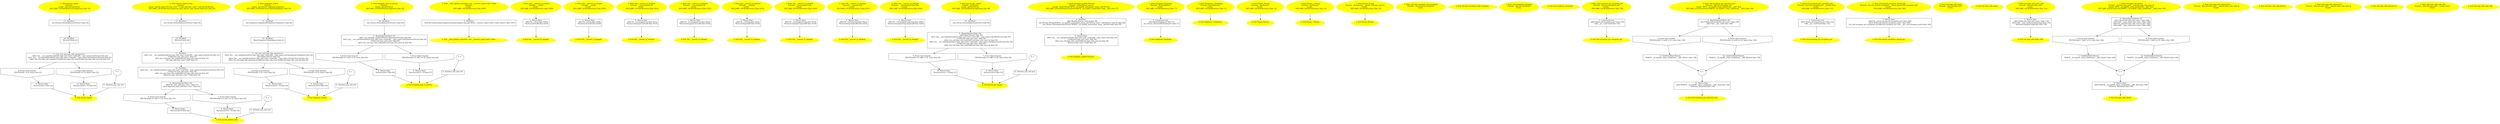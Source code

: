 /* @generated */
digraph iCFG {
"person_typeid#_Z13person_typeidv.259e8739c3aa7b455d1b67a326ce9b09_1" [label="1: Start person_typeid\nFormals: \nLocals:  t:int person:Person \n   DECLARE_LOCALS(&return,&t,&person); [line 19]\n " color=yellow style=filled]
	

	 "person_typeid#_Z13person_typeidv.259e8739c3aa7b455d1b67a326ce9b09_1" -> "person_typeid#_Z13person_typeidv.259e8739c3aa7b455d1b67a326ce9b09_11" ;
"person_typeid#_Z13person_typeidv.259e8739c3aa7b455d1b67a326ce9b09_2" [label="2: Exit person_typeid \n  " color=yellow style=filled]
	

"person_typeid#_Z13person_typeidv.259e8739c3aa7b455d1b67a326ce9b09_3" [label="3: + \n  " ]
	

	 "person_typeid#_Z13person_typeidv.259e8739c3aa7b455d1b67a326ce9b09_3" -> "person_typeid#_Z13person_typeidv.259e8739c3aa7b455d1b67a326ce9b09_4" ;
"person_typeid#_Z13person_typeidv.259e8739c3aa7b455d1b67a326ce9b09_4" [label="4:  between_join_and_exit \n  " shape="box"]
	

	 "person_typeid#_Z13person_typeidv.259e8739c3aa7b455d1b67a326ce9b09_4" -> "person_typeid#_Z13person_typeidv.259e8739c3aa7b455d1b67a326ce9b09_2" ;
"person_typeid#_Z13person_typeidv.259e8739c3aa7b455d1b67a326ce9b09_5" [label="5:  Call _fun_std::type_info_operator== \n   n$0=_fun___cxx_typeid(sizeof(std::type_info const ):void,n$0.__type_name:void,&t:int) [line 22]\n  n$1=_fun___cxx_typeid(sizeof(std::type_info const ):void,n$1.__type_name:void,&person:Person) [line 22]\n  n$2=_fun_std::type_info_operator==(n$0:std::type_info const &,n$1:std::type_info const &) [line 22]\n " shape="box"]
	

	 "person_typeid#_Z13person_typeidv.259e8739c3aa7b455d1b67a326ce9b09_5" -> "person_typeid#_Z13person_typeidv.259e8739c3aa7b455d1b67a326ce9b09_6" ;
	 "person_typeid#_Z13person_typeidv.259e8739c3aa7b455d1b67a326ce9b09_5" -> "person_typeid#_Z13person_typeidv.259e8739c3aa7b455d1b67a326ce9b09_7" ;
"person_typeid#_Z13person_typeidv.259e8739c3aa7b455d1b67a326ce9b09_6" [label="6: Prune (true branch) \n   PRUNE((n$2 != 0), true); [line 22]\n " shape="invhouse"]
	

	 "person_typeid#_Z13person_typeidv.259e8739c3aa7b455d1b67a326ce9b09_6" -> "person_typeid#_Z13person_typeidv.259e8739c3aa7b455d1b67a326ce9b09_8" ;
"person_typeid#_Z13person_typeidv.259e8739c3aa7b455d1b67a326ce9b09_7" [label="7: Prune (false branch) \n   PRUNE((n$2 == 0), false); [line 22]\n " shape="invhouse"]
	

	 "person_typeid#_Z13person_typeidv.259e8739c3aa7b455d1b67a326ce9b09_7" -> "person_typeid#_Z13person_typeidv.259e8739c3aa7b455d1b67a326ce9b09_9" ;
"person_typeid#_Z13person_typeidv.259e8739c3aa7b455d1b67a326ce9b09_8" [label="8:  Return Stmt \n   *&return:int=1 [line 23]\n " shape="box"]
	

	 "person_typeid#_Z13person_typeidv.259e8739c3aa7b455d1b67a326ce9b09_8" -> "person_typeid#_Z13person_typeidv.259e8739c3aa7b455d1b67a326ce9b09_2" ;
"person_typeid#_Z13person_typeidv.259e8739c3aa7b455d1b67a326ce9b09_9" [label="9:  Return Stmt \n   *&return:int=(1 / 0) [line 25]\n " shape="box"]
	

	 "person_typeid#_Z13person_typeidv.259e8739c3aa7b455d1b67a326ce9b09_9" -> "person_typeid#_Z13person_typeidv.259e8739c3aa7b455d1b67a326ce9b09_2" ;
"person_typeid#_Z13person_typeidv.259e8739c3aa7b455d1b67a326ce9b09_10" [label="10:  DeclStmt \n   *&t:int=3 [line 21]\n " shape="box"]
	

	 "person_typeid#_Z13person_typeidv.259e8739c3aa7b455d1b67a326ce9b09_10" -> "person_typeid#_Z13person_typeidv.259e8739c3aa7b455d1b67a326ce9b09_5" ;
"person_typeid#_Z13person_typeidv.259e8739c3aa7b455d1b67a326ce9b09_11" [label="11:  DeclStmt \n   _fun_Person_Person(&person:Person*) [line 20]\n " shape="box"]
	

	 "person_typeid#_Z13person_typeidv.259e8739c3aa7b455d1b67a326ce9b09_11" -> "person_typeid#_Z13person_typeidv.259e8739c3aa7b455d1b67a326ce9b09_10" ;
"person_typeid_name#_Z18person_typeid_namev.61ab0ec473f2261bf55eb69fa502c9ca_1" [label="1: Start person_typeid_name\nFormals: \nLocals:  person_type_info:char const * t_type_info:char const * t:int person:Person \n   DECLARE_LOCALS(&return,&person_type_info,&t_type_info,&t,&person); [line 28]\n " color=yellow style=filled]
	

	 "person_typeid_name#_Z18person_typeid_namev.61ab0ec473f2261bf55eb69fa502c9ca_1" -> "person_typeid_name#_Z18person_typeid_namev.61ab0ec473f2261bf55eb69fa502c9ca_13" ;
"person_typeid_name#_Z18person_typeid_namev.61ab0ec473f2261bf55eb69fa502c9ca_2" [label="2: Exit person_typeid_name \n  " color=yellow style=filled]
	

"person_typeid_name#_Z18person_typeid_namev.61ab0ec473f2261bf55eb69fa502c9ca_3" [label="3: + \n  " ]
	

	 "person_typeid_name#_Z18person_typeid_namev.61ab0ec473f2261bf55eb69fa502c9ca_3" -> "person_typeid_name#_Z18person_typeid_namev.61ab0ec473f2261bf55eb69fa502c9ca_4" ;
"person_typeid_name#_Z18person_typeid_namev.61ab0ec473f2261bf55eb69fa502c9ca_4" [label="4:  between_join_and_exit \n  " shape="box"]
	

	 "person_typeid_name#_Z18person_typeid_namev.61ab0ec473f2261bf55eb69fa502c9ca_4" -> "person_typeid_name#_Z18person_typeid_namev.61ab0ec473f2261bf55eb69fa502c9ca_2" ;
"person_typeid_name#_Z18person_typeid_namev.61ab0ec473f2261bf55eb69fa502c9ca_5" [label="5:  BinaryOperatorStmt: EQ \n   n$0=*&t_type_info:char const * [line 33]\n  n$1=*&person_type_info:char const * [line 33]\n " shape="box"]
	

	 "person_typeid_name#_Z18person_typeid_namev.61ab0ec473f2261bf55eb69fa502c9ca_5" -> "person_typeid_name#_Z18person_typeid_namev.61ab0ec473f2261bf55eb69fa502c9ca_6" ;
	 "person_typeid_name#_Z18person_typeid_namev.61ab0ec473f2261bf55eb69fa502c9ca_5" -> "person_typeid_name#_Z18person_typeid_namev.61ab0ec473f2261bf55eb69fa502c9ca_7" ;
"person_typeid_name#_Z18person_typeid_namev.61ab0ec473f2261bf55eb69fa502c9ca_6" [label="6: Prune (true branch) \n   PRUNE(((n$0 == n$1) != 0), true); [line 33]\n " shape="invhouse"]
	

	 "person_typeid_name#_Z18person_typeid_namev.61ab0ec473f2261bf55eb69fa502c9ca_6" -> "person_typeid_name#_Z18person_typeid_namev.61ab0ec473f2261bf55eb69fa502c9ca_8" ;
"person_typeid_name#_Z18person_typeid_namev.61ab0ec473f2261bf55eb69fa502c9ca_7" [label="7: Prune (false branch) \n   PRUNE(((n$0 == n$1) == 0), false); [line 33]\n " shape="invhouse"]
	

	 "person_typeid_name#_Z18person_typeid_namev.61ab0ec473f2261bf55eb69fa502c9ca_7" -> "person_typeid_name#_Z18person_typeid_namev.61ab0ec473f2261bf55eb69fa502c9ca_9" ;
"person_typeid_name#_Z18person_typeid_namev.61ab0ec473f2261bf55eb69fa502c9ca_8" [label="8:  Return Stmt \n   *&return:int=0 [line 34]\n " shape="box"]
	

	 "person_typeid_name#_Z18person_typeid_namev.61ab0ec473f2261bf55eb69fa502c9ca_8" -> "person_typeid_name#_Z18person_typeid_namev.61ab0ec473f2261bf55eb69fa502c9ca_2" ;
"person_typeid_name#_Z18person_typeid_namev.61ab0ec473f2261bf55eb69fa502c9ca_9" [label="9:  Return Stmt \n   *&return:int=(1 / 0) [line 36]\n " shape="box"]
	

	 "person_typeid_name#_Z18person_typeid_namev.61ab0ec473f2261bf55eb69fa502c9ca_9" -> "person_typeid_name#_Z18person_typeid_namev.61ab0ec473f2261bf55eb69fa502c9ca_2" ;
"person_typeid_name#_Z18person_typeid_namev.61ab0ec473f2261bf55eb69fa502c9ca_10" [label="10:  DeclStmt \n   n$2=_fun___cxx_typeid(sizeof(std::type_info const ):void,n$2.__type_name:void,&person:Person) [line 32]\n  _=*n$2:std::type_info const  [line 32]\n  n$4=_fun_std::type_info_name(n$2:std::type_info const &) [line 32]\n  *&person_type_info:char const *=n$4 [line 32]\n " shape="box"]
	

	 "person_typeid_name#_Z18person_typeid_namev.61ab0ec473f2261bf55eb69fa502c9ca_10" -> "person_typeid_name#_Z18person_typeid_namev.61ab0ec473f2261bf55eb69fa502c9ca_5" ;
"person_typeid_name#_Z18person_typeid_namev.61ab0ec473f2261bf55eb69fa502c9ca_11" [label="11:  DeclStmt \n   n$5=_fun___cxx_typeid(sizeof(std::type_info const ):void,n$5.__type_name:void,&t:int) [line 31]\n  _=*n$5:std::type_info const  [line 31]\n  n$7=_fun_std::type_info_name(n$5:std::type_info const &) [line 31]\n  *&t_type_info:char const *=n$7 [line 31]\n " shape="box"]
	

	 "person_typeid_name#_Z18person_typeid_namev.61ab0ec473f2261bf55eb69fa502c9ca_11" -> "person_typeid_name#_Z18person_typeid_namev.61ab0ec473f2261bf55eb69fa502c9ca_10" ;
"person_typeid_name#_Z18person_typeid_namev.61ab0ec473f2261bf55eb69fa502c9ca_12" [label="12:  DeclStmt \n   *&t:int=3 [line 30]\n " shape="box"]
	

	 "person_typeid_name#_Z18person_typeid_namev.61ab0ec473f2261bf55eb69fa502c9ca_12" -> "person_typeid_name#_Z18person_typeid_namev.61ab0ec473f2261bf55eb69fa502c9ca_11" ;
"person_typeid_name#_Z18person_typeid_namev.61ab0ec473f2261bf55eb69fa502c9ca_13" [label="13:  DeclStmt \n   _fun_Person_Person(&person:Person*) [line 29]\n " shape="box"]
	

	 "person_typeid_name#_Z18person_typeid_namev.61ab0ec473f2261bf55eb69fa502c9ca_13" -> "person_typeid_name#_Z18person_typeid_namev.61ab0ec473f2261bf55eb69fa502c9ca_12" ;
"employee_typeid#_Z15employee_typeidv.d5a1249d00c1531124f473b9003de8b4_1" [label="1: Start employee_typeid\nFormals: \nLocals:  ptr:Person* employee:Employee \n   DECLARE_LOCALS(&return,&ptr,&employee); [line 39]\n " color=yellow style=filled]
	

	 "employee_typeid#_Z15employee_typeidv.d5a1249d00c1531124f473b9003de8b4_1" -> "employee_typeid#_Z15employee_typeidv.d5a1249d00c1531124f473b9003de8b4_11" ;
"employee_typeid#_Z15employee_typeidv.d5a1249d00c1531124f473b9003de8b4_2" [label="2: Exit employee_typeid \n  " color=yellow style=filled]
	

"employee_typeid#_Z15employee_typeidv.d5a1249d00c1531124f473b9003de8b4_3" [label="3: + \n  " ]
	

	 "employee_typeid#_Z15employee_typeidv.d5a1249d00c1531124f473b9003de8b4_3" -> "employee_typeid#_Z15employee_typeidv.d5a1249d00c1531124f473b9003de8b4_4" ;
"employee_typeid#_Z15employee_typeidv.d5a1249d00c1531124f473b9003de8b4_4" [label="4:  between_join_and_exit \n  " shape="box"]
	

	 "employee_typeid#_Z15employee_typeidv.d5a1249d00c1531124f473b9003de8b4_4" -> "employee_typeid#_Z15employee_typeidv.d5a1249d00c1531124f473b9003de8b4_2" ;
"employee_typeid#_Z15employee_typeidv.d5a1249d00c1531124f473b9003de8b4_5" [label="5:  Call _fun_std::type_info_operator== \n   n$0=_fun___cxx_typeid(sizeof(std::type_info const ):void,n$0.__type_name:void,&employee:Employee) [line 42]\n  n$1=*&ptr:Person* [line 42]\n  n$2=_fun___cxx_typeid(sizeof(std::type_info const ):void,n$2.__type_name:void,n$1:Person) [line 42]\n  n$3=_fun_std::type_info_operator==(n$0:std::type_info const &,n$2:std::type_info const &) [line 42]\n " shape="box"]
	

	 "employee_typeid#_Z15employee_typeidv.d5a1249d00c1531124f473b9003de8b4_5" -> "employee_typeid#_Z15employee_typeidv.d5a1249d00c1531124f473b9003de8b4_6" ;
	 "employee_typeid#_Z15employee_typeidv.d5a1249d00c1531124f473b9003de8b4_5" -> "employee_typeid#_Z15employee_typeidv.d5a1249d00c1531124f473b9003de8b4_7" ;
"employee_typeid#_Z15employee_typeidv.d5a1249d00c1531124f473b9003de8b4_6" [label="6: Prune (true branch) \n   PRUNE((n$3 != 0), true); [line 42]\n " shape="invhouse"]
	

	 "employee_typeid#_Z15employee_typeidv.d5a1249d00c1531124f473b9003de8b4_6" -> "employee_typeid#_Z15employee_typeidv.d5a1249d00c1531124f473b9003de8b4_8" ;
"employee_typeid#_Z15employee_typeidv.d5a1249d00c1531124f473b9003de8b4_7" [label="7: Prune (false branch) \n   PRUNE((n$3 == 0), false); [line 42]\n " shape="invhouse"]
	

	 "employee_typeid#_Z15employee_typeidv.d5a1249d00c1531124f473b9003de8b4_7" -> "employee_typeid#_Z15employee_typeidv.d5a1249d00c1531124f473b9003de8b4_9" ;
"employee_typeid#_Z15employee_typeidv.d5a1249d00c1531124f473b9003de8b4_8" [label="8:  Return Stmt \n   *&return:int=(1 / 0) [line 43]\n " shape="box"]
	

	 "employee_typeid#_Z15employee_typeidv.d5a1249d00c1531124f473b9003de8b4_8" -> "employee_typeid#_Z15employee_typeidv.d5a1249d00c1531124f473b9003de8b4_2" ;
"employee_typeid#_Z15employee_typeidv.d5a1249d00c1531124f473b9003de8b4_9" [label="9:  Return Stmt \n   *&return:int=0 [line 45]\n " shape="box"]
	

	 "employee_typeid#_Z15employee_typeidv.d5a1249d00c1531124f473b9003de8b4_9" -> "employee_typeid#_Z15employee_typeidv.d5a1249d00c1531124f473b9003de8b4_2" ;
"employee_typeid#_Z15employee_typeidv.d5a1249d00c1531124f473b9003de8b4_10" [label="10:  DeclStmt \n   *&ptr:Employee*=&employee [line 41]\n " shape="box"]
	

	 "employee_typeid#_Z15employee_typeidv.d5a1249d00c1531124f473b9003de8b4_10" -> "employee_typeid#_Z15employee_typeidv.d5a1249d00c1531124f473b9003de8b4_5" ;
"employee_typeid#_Z15employee_typeidv.d5a1249d00c1531124f473b9003de8b4_11" [label="11:  DeclStmt \n   _fun_Employee_Employee(&employee:Employee*) [line 40]\n " shape="box"]
	

	 "employee_typeid#_Z15employee_typeidv.d5a1249d00c1531124f473b9003de8b4_11" -> "employee_typeid#_Z15employee_typeidv.d5a1249d00c1531124f473b9003de8b4_10" ;
"template_type_id_person#_Z23template_type_id_personv.5fe9ce5a34a9724ffe6120b87e057895_1" [label="1: Start template_type_id_person\nFormals: \nLocals:  person:Person \n   DECLARE_LOCALS(&return,&person); [line 62]\n " color=yellow style=filled]
	

	 "template_type_id_person#_Z23template_type_id_personv.5fe9ce5a34a9724ffe6120b87e057895_1" -> "template_type_id_person#_Z23template_type_id_personv.5fe9ce5a34a9724ffe6120b87e057895_10" ;
"template_type_id_person#_Z23template_type_id_personv.5fe9ce5a34a9724ffe6120b87e057895_2" [label="2: Exit template_type_id_person \n  " color=yellow style=filled]
	

"template_type_id_person#_Z23template_type_id_personv.5fe9ce5a34a9724ffe6120b87e057895_3" [label="3: + \n  " ]
	

	 "template_type_id_person#_Z23template_type_id_personv.5fe9ce5a34a9724ffe6120b87e057895_3" -> "template_type_id_person#_Z23template_type_id_personv.5fe9ce5a34a9724ffe6120b87e057895_4" ;
"template_type_id_person#_Z23template_type_id_personv.5fe9ce5a34a9724ffe6120b87e057895_4" [label="4:  between_join_and_exit \n  " shape="box"]
	

	 "template_type_id_person#_Z23template_type_id_personv.5fe9ce5a34a9724ffe6120b87e057895_4" -> "template_type_id_person#_Z23template_type_id_personv.5fe9ce5a34a9724ffe6120b87e057895_2" ;
"template_type_id_person#_Z23template_type_id_personv.5fe9ce5a34a9724ffe6120b87e057895_5" [label="5:  BinaryOperatorStmt: EQ \n   n$0=_fun_template_typeid<Person>(&person:Person&) [line 64]\n  n$1=_fun___cxx_typeid(sizeof(std::type_info const ):void,n$1.__type_name:void,&person:Person) [line 64]\n  _=*n$1:std::type_info const  [line 64]\n  n$3=_fun_std::type_info_name(n$1:std::type_info const &) [line 64]\n " shape="box"]
	

	 "template_type_id_person#_Z23template_type_id_personv.5fe9ce5a34a9724ffe6120b87e057895_5" -> "template_type_id_person#_Z23template_type_id_personv.5fe9ce5a34a9724ffe6120b87e057895_6" ;
	 "template_type_id_person#_Z23template_type_id_personv.5fe9ce5a34a9724ffe6120b87e057895_5" -> "template_type_id_person#_Z23template_type_id_personv.5fe9ce5a34a9724ffe6120b87e057895_7" ;
"template_type_id_person#_Z23template_type_id_personv.5fe9ce5a34a9724ffe6120b87e057895_6" [label="6: Prune (true branch) \n   PRUNE(((n$0 == n$3) != 0), true); [line 64]\n " shape="invhouse"]
	

	 "template_type_id_person#_Z23template_type_id_personv.5fe9ce5a34a9724ffe6120b87e057895_6" -> "template_type_id_person#_Z23template_type_id_personv.5fe9ce5a34a9724ffe6120b87e057895_8" ;
"template_type_id_person#_Z23template_type_id_personv.5fe9ce5a34a9724ffe6120b87e057895_7" [label="7: Prune (false branch) \n   PRUNE(((n$0 == n$3) == 0), false); [line 64]\n " shape="invhouse"]
	

	 "template_type_id_person#_Z23template_type_id_personv.5fe9ce5a34a9724ffe6120b87e057895_7" -> "template_type_id_person#_Z23template_type_id_personv.5fe9ce5a34a9724ffe6120b87e057895_9" ;
"template_type_id_person#_Z23template_type_id_personv.5fe9ce5a34a9724ffe6120b87e057895_8" [label="8:  Return Stmt \n   *&return:int=1 [line 65]\n " shape="box"]
	

	 "template_type_id_person#_Z23template_type_id_personv.5fe9ce5a34a9724ffe6120b87e057895_8" -> "template_type_id_person#_Z23template_type_id_personv.5fe9ce5a34a9724ffe6120b87e057895_2" ;
"template_type_id_person#_Z23template_type_id_personv.5fe9ce5a34a9724ffe6120b87e057895_9" [label="9:  Return Stmt \n   *&return:int=(1 / 0) [line 67]\n " shape="box"]
	

	 "template_type_id_person#_Z23template_type_id_personv.5fe9ce5a34a9724ffe6120b87e057895_9" -> "template_type_id_person#_Z23template_type_id_personv.5fe9ce5a34a9724ffe6120b87e057895_2" ;
"template_type_id_person#_Z23template_type_id_personv.5fe9ce5a34a9724ffe6120b87e057895_10" [label="10:  DeclStmt \n   _fun_Person_Person(&person:Person*) [line 63]\n " shape="box"]
	

	 "template_type_id_person#_Z23template_type_id_personv.5fe9ce5a34a9724ffe6120b87e057895_10" -> "template_type_id_person#_Z23template_type_id_personv.5fe9ce5a34a9724ffe6120b87e057895_5" ;
"value#__numeric_type<void>#__infer_globals_initializer_std.47862f77402cf0b9a8f85342f9963960_1" [label="1: Start __infer_globals_initializer_std::__numeric_type<void>::value\nFormals: \nLocals:  \n   DECLARE_LOCALS(&return); [line 1697]\n " color=yellow style=filled]
	

	 "value#__numeric_type<void>#__infer_globals_initializer_std.47862f77402cf0b9a8f85342f9963960_1" -> "value#__numeric_type<void>#__infer_globals_initializer_std.47862f77402cf0b9a8f85342f9963960_3" ;
"value#__numeric_type<void>#__infer_globals_initializer_std.47862f77402cf0b9a8f85342f9963960_2" [label="2: Exit __infer_globals_initializer_std::__numeric_type<void>::value \n  " color=yellow style=filled]
	

"value#__numeric_type<void>#__infer_globals_initializer_std.47862f77402cf0b9a8f85342f9963960_3" [label="3:  DeclStmt \n   *&#GB<codetoanalyze/cpp/shared/types/typeid_expr.cpp>$std::__numeric_type<void>::value:_Bool=1 [line 1697]\n " shape="box"]
	

	 "value#__numeric_type<void>#__infer_globals_initializer_std.47862f77402cf0b9a8f85342f9963960_3" -> "value#__numeric_type<void>#__infer_globals_initializer_std.47862f77402cf0b9a8f85342f9963960_2" ;
"__convert_to_integral#std#_ZNSt3__121__convert_to_integralEi.43b0259cdf1b6086b5b232de7e5ddc3b_1" [label="1: Start std::__convert_to_integral\nFormals:  __val:int\nLocals:  \n   DECLARE_LOCALS(&return); [line 4309]\n " color=yellow style=filled]
	

	 "__convert_to_integral#std#_ZNSt3__121__convert_to_integralEi.43b0259cdf1b6086b5b232de7e5ddc3b_1" -> "__convert_to_integral#std#_ZNSt3__121__convert_to_integralEi.43b0259cdf1b6086b5b232de7e5ddc3b_3" ;
"__convert_to_integral#std#_ZNSt3__121__convert_to_integralEi.43b0259cdf1b6086b5b232de7e5ddc3b_2" [label="2: Exit std::__convert_to_integral \n  " color=yellow style=filled]
	

"__convert_to_integral#std#_ZNSt3__121__convert_to_integralEi.43b0259cdf1b6086b5b232de7e5ddc3b_3" [label="3:  Return Stmt \n   n$0=*&__val:int [line 4310]\n  *&return:int=n$0 [line 4310]\n " shape="box"]
	

	 "__convert_to_integral#std#_ZNSt3__121__convert_to_integralEi.43b0259cdf1b6086b5b232de7e5ddc3b_3" -> "__convert_to_integral#std#_ZNSt3__121__convert_to_integralEi.43b0259cdf1b6086b5b232de7e5ddc3b_2" ;
"__convert_to_integral#std#_ZNSt3__121__convert_to_integralEn.f0a547f6acd880fbe54bf8cd9fcfe151_1" [label="1: Start std::__convert_to_integral\nFormals:  __val:int\nLocals:  \n   DECLARE_LOCALS(&return); [line 4328]\n " color=yellow style=filled]
	

	 "__convert_to_integral#std#_ZNSt3__121__convert_to_integralEn.f0a547f6acd880fbe54bf8cd9fcfe151_1" -> "__convert_to_integral#std#_ZNSt3__121__convert_to_integralEn.f0a547f6acd880fbe54bf8cd9fcfe151_3" ;
"__convert_to_integral#std#_ZNSt3__121__convert_to_integralEn.f0a547f6acd880fbe54bf8cd9fcfe151_2" [label="2: Exit std::__convert_to_integral \n  " color=yellow style=filled]
	

"__convert_to_integral#std#_ZNSt3__121__convert_to_integralEn.f0a547f6acd880fbe54bf8cd9fcfe151_3" [label="3:  Return Stmt \n   n$0=*&__val:int [line 4329]\n  *&return:int=n$0 [line 4329]\n " shape="box"]
	

	 "__convert_to_integral#std#_ZNSt3__121__convert_to_integralEn.f0a547f6acd880fbe54bf8cd9fcfe151_3" -> "__convert_to_integral#std#_ZNSt3__121__convert_to_integralEn.f0a547f6acd880fbe54bf8cd9fcfe151_2" ;
"__convert_to_integral#std#_ZNSt3__121__convert_to_integralEj.fd205920d652f02f0b9a9b89e450a068_1" [label="1: Start std::__convert_to_integral\nFormals:  __val:unsigned int\nLocals:  \n   DECLARE_LOCALS(&return); [line 4312]\n " color=yellow style=filled]
	

	 "__convert_to_integral#std#_ZNSt3__121__convert_to_integralEj.fd205920d652f02f0b9a9b89e450a068_1" -> "__convert_to_integral#std#_ZNSt3__121__convert_to_integralEj.fd205920d652f02f0b9a9b89e450a068_3" ;
"__convert_to_integral#std#_ZNSt3__121__convert_to_integralEj.fd205920d652f02f0b9a9b89e450a068_2" [label="2: Exit std::__convert_to_integral \n  " color=yellow style=filled]
	

"__convert_to_integral#std#_ZNSt3__121__convert_to_integralEj.fd205920d652f02f0b9a9b89e450a068_3" [label="3:  Return Stmt \n   n$0=*&__val:unsigned int [line 4313]\n  *&return:unsigned int=n$0 [line 4313]\n " shape="box"]
	

	 "__convert_to_integral#std#_ZNSt3__121__convert_to_integralEj.fd205920d652f02f0b9a9b89e450a068_3" -> "__convert_to_integral#std#_ZNSt3__121__convert_to_integralEj.fd205920d652f02f0b9a9b89e450a068_2" ;
"__convert_to_integral#std#_ZNSt3__121__convert_to_integralEo.15fc37df335893286e47ebfc292083c1_1" [label="1: Start std::__convert_to_integral\nFormals:  __val:unsigned int\nLocals:  \n   DECLARE_LOCALS(&return); [line 4331]\n " color=yellow style=filled]
	

	 "__convert_to_integral#std#_ZNSt3__121__convert_to_integralEo.15fc37df335893286e47ebfc292083c1_1" -> "__convert_to_integral#std#_ZNSt3__121__convert_to_integralEo.15fc37df335893286e47ebfc292083c1_3" ;
"__convert_to_integral#std#_ZNSt3__121__convert_to_integralEo.15fc37df335893286e47ebfc292083c1_2" [label="2: Exit std::__convert_to_integral \n  " color=yellow style=filled]
	

"__convert_to_integral#std#_ZNSt3__121__convert_to_integralEo.15fc37df335893286e47ebfc292083c1_3" [label="3:  Return Stmt \n   n$0=*&__val:unsigned int [line 4332]\n  *&return:unsigned int=n$0 [line 4332]\n " shape="box"]
	

	 "__convert_to_integral#std#_ZNSt3__121__convert_to_integralEo.15fc37df335893286e47ebfc292083c1_3" -> "__convert_to_integral#std#_ZNSt3__121__convert_to_integralEo.15fc37df335893286e47ebfc292083c1_2" ;
"__convert_to_integral#std#_ZNSt3__121__convert_to_integralEl.19b65e5b35784a4d6b1ba397569565af_1" [label="1: Start std::__convert_to_integral\nFormals:  __val:long\nLocals:  \n   DECLARE_LOCALS(&return); [line 4315]\n " color=yellow style=filled]
	

	 "__convert_to_integral#std#_ZNSt3__121__convert_to_integralEl.19b65e5b35784a4d6b1ba397569565af_1" -> "__convert_to_integral#std#_ZNSt3__121__convert_to_integralEl.19b65e5b35784a4d6b1ba397569565af_3" ;
"__convert_to_integral#std#_ZNSt3__121__convert_to_integralEl.19b65e5b35784a4d6b1ba397569565af_2" [label="2: Exit std::__convert_to_integral \n  " color=yellow style=filled]
	

"__convert_to_integral#std#_ZNSt3__121__convert_to_integralEl.19b65e5b35784a4d6b1ba397569565af_3" [label="3:  Return Stmt \n   n$0=*&__val:long [line 4316]\n  *&return:long=n$0 [line 4316]\n " shape="box"]
	

	 "__convert_to_integral#std#_ZNSt3__121__convert_to_integralEl.19b65e5b35784a4d6b1ba397569565af_3" -> "__convert_to_integral#std#_ZNSt3__121__convert_to_integralEl.19b65e5b35784a4d6b1ba397569565af_2" ;
"__convert_to_integral#std#_ZNSt3__121__convert_to_integralEm.111d95b3f3b4d5dd40ab1add8f243f84_1" [label="1: Start std::__convert_to_integral\nFormals:  __val:unsigned long\nLocals:  \n   DECLARE_LOCALS(&return); [line 4318]\n " color=yellow style=filled]
	

	 "__convert_to_integral#std#_ZNSt3__121__convert_to_integralEm.111d95b3f3b4d5dd40ab1add8f243f84_1" -> "__convert_to_integral#std#_ZNSt3__121__convert_to_integralEm.111d95b3f3b4d5dd40ab1add8f243f84_3" ;
"__convert_to_integral#std#_ZNSt3__121__convert_to_integralEm.111d95b3f3b4d5dd40ab1add8f243f84_2" [label="2: Exit std::__convert_to_integral \n  " color=yellow style=filled]
	

"__convert_to_integral#std#_ZNSt3__121__convert_to_integralEm.111d95b3f3b4d5dd40ab1add8f243f84_3" [label="3:  Return Stmt \n   n$0=*&__val:unsigned long [line 4319]\n  *&return:unsigned long=n$0 [line 4319]\n " shape="box"]
	

	 "__convert_to_integral#std#_ZNSt3__121__convert_to_integralEm.111d95b3f3b4d5dd40ab1add8f243f84_3" -> "__convert_to_integral#std#_ZNSt3__121__convert_to_integralEm.111d95b3f3b4d5dd40ab1add8f243f84_2" ;
"__convert_to_integral#std#_ZNSt3__121__convert_to_integralEx.c1183c63775e8691319a0bd03664ac0c_1" [label="1: Start std::__convert_to_integral\nFormals:  __val:long long\nLocals:  \n   DECLARE_LOCALS(&return); [line 4321]\n " color=yellow style=filled]
	

	 "__convert_to_integral#std#_ZNSt3__121__convert_to_integralEx.c1183c63775e8691319a0bd03664ac0c_1" -> "__convert_to_integral#std#_ZNSt3__121__convert_to_integralEx.c1183c63775e8691319a0bd03664ac0c_3" ;
"__convert_to_integral#std#_ZNSt3__121__convert_to_integralEx.c1183c63775e8691319a0bd03664ac0c_2" [label="2: Exit std::__convert_to_integral \n  " color=yellow style=filled]
	

"__convert_to_integral#std#_ZNSt3__121__convert_to_integralEx.c1183c63775e8691319a0bd03664ac0c_3" [label="3:  Return Stmt \n   n$0=*&__val:long long [line 4322]\n  *&return:long long=n$0 [line 4322]\n " shape="box"]
	

	 "__convert_to_integral#std#_ZNSt3__121__convert_to_integralEx.c1183c63775e8691319a0bd03664ac0c_3" -> "__convert_to_integral#std#_ZNSt3__121__convert_to_integralEx.c1183c63775e8691319a0bd03664ac0c_2" ;
"__convert_to_integral#std#_ZNSt3__121__convert_to_integralEy.4261f4b82618cc6ea34bb4631aefbdda_1" [label="1: Start std::__convert_to_integral\nFormals:  __val:unsigned long long\nLocals:  \n   DECLARE_LOCALS(&return); [line 4324]\n " color=yellow style=filled]
	

	 "__convert_to_integral#std#_ZNSt3__121__convert_to_integralEy.4261f4b82618cc6ea34bb4631aefbdda_1" -> "__convert_to_integral#std#_ZNSt3__121__convert_to_integralEy.4261f4b82618cc6ea34bb4631aefbdda_3" ;
"__convert_to_integral#std#_ZNSt3__121__convert_to_integralEy.4261f4b82618cc6ea34bb4631aefbdda_2" [label="2: Exit std::__convert_to_integral \n  " color=yellow style=filled]
	

"__convert_to_integral#std#_ZNSt3__121__convert_to_integralEy.4261f4b82618cc6ea34bb4631aefbdda_3" [label="3:  Return Stmt \n   n$0=*&__val:unsigned long long [line 4325]\n  *&return:unsigned long long=n$0 [line 4325]\n " shape="box"]
	

	 "__convert_to_integral#std#_ZNSt3__121__convert_to_integralEy.4261f4b82618cc6ea34bb4631aefbdda_3" -> "__convert_to_integral#std#_ZNSt3__121__convert_to_integralEy.4261f4b82618cc6ea34bb4631aefbdda_2" ;
"person_ptr_typeid#_Z17person_ptr_typeidP6Person.d9adfc6b86c71441019a0fdc03c35fa6_1" [label="1: Start person_ptr_typeid\nFormals:  ptr:Person*\nLocals:  person:Person \n   DECLARE_LOCALS(&return,&person); [line 48]\n " color=yellow style=filled]
	

	 "person_ptr_typeid#_Z17person_ptr_typeidP6Person.d9adfc6b86c71441019a0fdc03c35fa6_1" -> "person_ptr_typeid#_Z17person_ptr_typeidP6Person.d9adfc6b86c71441019a0fdc03c35fa6_10" ;
"person_ptr_typeid#_Z17person_ptr_typeidP6Person.d9adfc6b86c71441019a0fdc03c35fa6_2" [label="2: Exit person_ptr_typeid \n  " color=yellow style=filled]
	

"person_ptr_typeid#_Z17person_ptr_typeidP6Person.d9adfc6b86c71441019a0fdc03c35fa6_3" [label="3: + \n  " ]
	

	 "person_ptr_typeid#_Z17person_ptr_typeidP6Person.d9adfc6b86c71441019a0fdc03c35fa6_3" -> "person_ptr_typeid#_Z17person_ptr_typeidP6Person.d9adfc6b86c71441019a0fdc03c35fa6_4" ;
"person_ptr_typeid#_Z17person_ptr_typeidP6Person.d9adfc6b86c71441019a0fdc03c35fa6_4" [label="4:  between_join_and_exit \n  " shape="box"]
	

	 "person_ptr_typeid#_Z17person_ptr_typeidP6Person.d9adfc6b86c71441019a0fdc03c35fa6_4" -> "person_ptr_typeid#_Z17person_ptr_typeidP6Person.d9adfc6b86c71441019a0fdc03c35fa6_2" ;
"person_ptr_typeid#_Z17person_ptr_typeidP6Person.d9adfc6b86c71441019a0fdc03c35fa6_5" [label="5:  BinaryOperatorStmt: EQ \n   n$0=*&ptr:Person* [line 50]\n  n$1=_fun___cxx_typeid(sizeof(std::type_info const ):void,n$1.__type_name:void,n$0:Person) [line 50]\n  _=*n$1:std::type_info const  [line 50]\n  n$3=_fun_std::type_info_name(n$1:std::type_info const &) [line 50]\n  n$4=_fun___cxx_typeid(sizeof(std::type_info const ):void,n$4.__type_name:void,&person:Person) [line 50]\n  _=*n$4:std::type_info const  [line 50]\n  n$6=_fun_std::type_info_name(n$4:std::type_info const &) [line 50]\n " shape="box"]
	

	 "person_ptr_typeid#_Z17person_ptr_typeidP6Person.d9adfc6b86c71441019a0fdc03c35fa6_5" -> "person_ptr_typeid#_Z17person_ptr_typeidP6Person.d9adfc6b86c71441019a0fdc03c35fa6_6" ;
	 "person_ptr_typeid#_Z17person_ptr_typeidP6Person.d9adfc6b86c71441019a0fdc03c35fa6_5" -> "person_ptr_typeid#_Z17person_ptr_typeidP6Person.d9adfc6b86c71441019a0fdc03c35fa6_7" ;
"person_ptr_typeid#_Z17person_ptr_typeidP6Person.d9adfc6b86c71441019a0fdc03c35fa6_6" [label="6: Prune (true branch) \n   PRUNE(((n$3 == n$6) != 0), true); [line 50]\n " shape="invhouse"]
	

	 "person_ptr_typeid#_Z17person_ptr_typeidP6Person.d9adfc6b86c71441019a0fdc03c35fa6_6" -> "person_ptr_typeid#_Z17person_ptr_typeidP6Person.d9adfc6b86c71441019a0fdc03c35fa6_8" ;
"person_ptr_typeid#_Z17person_ptr_typeidP6Person.d9adfc6b86c71441019a0fdc03c35fa6_7" [label="7: Prune (false branch) \n   PRUNE(((n$3 == n$6) == 0), false); [line 50]\n " shape="invhouse"]
	

	 "person_ptr_typeid#_Z17person_ptr_typeidP6Person.d9adfc6b86c71441019a0fdc03c35fa6_7" -> "person_ptr_typeid#_Z17person_ptr_typeidP6Person.d9adfc6b86c71441019a0fdc03c35fa6_9" ;
"person_ptr_typeid#_Z17person_ptr_typeidP6Person.d9adfc6b86c71441019a0fdc03c35fa6_8" [label="8:  Return Stmt \n   *&return:int=(1 / 0) [line 51]\n " shape="box"]
	

	 "person_ptr_typeid#_Z17person_ptr_typeidP6Person.d9adfc6b86c71441019a0fdc03c35fa6_8" -> "person_ptr_typeid#_Z17person_ptr_typeidP6Person.d9adfc6b86c71441019a0fdc03c35fa6_2" ;
"person_ptr_typeid#_Z17person_ptr_typeidP6Person.d9adfc6b86c71441019a0fdc03c35fa6_9" [label="9:  Return Stmt \n   *&return:int=0 [line 53]\n " shape="box"]
	

	 "person_ptr_typeid#_Z17person_ptr_typeidP6Person.d9adfc6b86c71441019a0fdc03c35fa6_9" -> "person_ptr_typeid#_Z17person_ptr_typeidP6Person.d9adfc6b86c71441019a0fdc03c35fa6_2" ;
"person_ptr_typeid#_Z17person_ptr_typeidP6Person.d9adfc6b86c71441019a0fdc03c35fa6_10" [label="10:  DeclStmt \n   _fun_Person_Person(&person:Person*) [line 49]\n " shape="box"]
	

	 "person_ptr_typeid#_Z17person_ptr_typeidP6Person.d9adfc6b86c71441019a0fdc03c35fa6_10" -> "person_ptr_typeid#_Z17person_ptr_typeidP6Person.d9adfc6b86c71441019a0fdc03c35fa6_5" ;
"template_typeid<Person>#_Z15template_typeidI6PersonEPKcRKT_.a1cb4d870e3df2f09bf7a22e0fc6e5c6_1" [label="1: Start template_typeid<Person>\nFormals:  value:Person const &\nLocals:  result:Person 0$?%__sil_tmpSIL_materialize_temp__n$3:Person \n   DECLARE_LOCALS(&return,&result,&0$?%__sil_tmpSIL_materialize_temp__n$3); [line 57]\n " color=yellow style=filled]
	

	 "template_typeid<Person>#_Z15template_typeidI6PersonEPKcRKT_.a1cb4d870e3df2f09bf7a22e0fc6e5c6_1" -> "template_typeid<Person>#_Z15template_typeidI6PersonEPKcRKT_.a1cb4d870e3df2f09bf7a22e0fc6e5c6_4" ;
"template_typeid<Person>#_Z15template_typeidI6PersonEPKcRKT_.a1cb4d870e3df2f09bf7a22e0fc6e5c6_2" [label="2: Exit template_typeid<Person> \n  " color=yellow style=filled]
	

"template_typeid<Person>#_Z15template_typeidI6PersonEPKcRKT_.a1cb4d870e3df2f09bf7a22e0fc6e5c6_3" [label="3:  Return Stmt \n   n$0=_fun___cxx_typeid(sizeof(std::type_info const ):void,n$0.__type_name:void) [line 59]\n  _=*n$0:std::type_info const  [line 59]\n  n$2=_fun_std::type_info_name(n$0:std::type_info const &) [line 59]\n  *&return:char const *=n$2 [line 59]\n " shape="box"]
	

	 "template_typeid<Person>#_Z15template_typeidI6PersonEPKcRKT_.a1cb4d870e3df2f09bf7a22e0fc6e5c6_3" -> "template_typeid<Person>#_Z15template_typeidI6PersonEPKcRKT_.a1cb4d870e3df2f09bf7a22e0fc6e5c6_2" ;
"template_typeid<Person>#_Z15template_typeidI6PersonEPKcRKT_.a1cb4d870e3df2f09bf7a22e0fc6e5c6_4" [label="4:  DeclStmt \n   n$4=*&value:Person const & [line 58]\n  _fun_Person_Person(&0$?%__sil_tmpSIL_materialize_temp__n$3:Person const *,n$4:Person const &) [line 58]\n  _fun_Person_Person(&result:Person*,&0$?%__sil_tmpSIL_materialize_temp__n$3:Person&) [line 58]\n " shape="box"]
	

	 "template_typeid<Person>#_Z15template_typeidI6PersonEPKcRKT_.a1cb4d870e3df2f09bf7a22e0fc6e5c6_4" -> "template_typeid<Person>#_Z15template_typeidI6PersonEPKcRKT_.a1cb4d870e3df2f09bf7a22e0fc6e5c6_3" ;
"Employee#Employee#{_ZN8EmployeeC1Ev|constexpr}.16759caee496fa04cbb5c95e71252949_1" [label="1: Start Employee_Employee\nFormals:  this:Employee*\nLocals:  \n   DECLARE_LOCALS(&return); [line 17]\n " color=yellow style=filled]
	

	 "Employee#Employee#{_ZN8EmployeeC1Ev|constexpr}.16759caee496fa04cbb5c95e71252949_1" -> "Employee#Employee#{_ZN8EmployeeC1Ev|constexpr}.16759caee496fa04cbb5c95e71252949_3" ;
"Employee#Employee#{_ZN8EmployeeC1Ev|constexpr}.16759caee496fa04cbb5c95e71252949_2" [label="2: Exit Employee_Employee \n  " color=yellow style=filled]
	

"Employee#Employee#{_ZN8EmployeeC1Ev|constexpr}.16759caee496fa04cbb5c95e71252949_3" [label="3:  Constructor Init \n   n$0=*&this:Employee* [line 17]\n  _fun_Person_Person(n$0:Employee*) [line 17]\n " shape="box"]
	

	 "Employee#Employee#{_ZN8EmployeeC1Ev|constexpr}.16759caee496fa04cbb5c95e71252949_3" -> "Employee#Employee#{_ZN8EmployeeC1Ev|constexpr}.16759caee496fa04cbb5c95e71252949_2" ;
"~Employee#Employee#(_ZN6PersonD0Ev).b246750215fd295f2276d9dd33772816_1" [label="1: Start Employee_~Employee\nFormals:  this:Employee*\nLocals:  \n   DECLARE_LOCALS(&return); [line 17]\n " color=yellow style=filled]
	

	 "~Employee#Employee#(_ZN6PersonD0Ev).b246750215fd295f2276d9dd33772816_1" -> "~Employee#Employee#(_ZN6PersonD0Ev).b246750215fd295f2276d9dd33772816_2" ;
"~Employee#Employee#(_ZN6PersonD0Ev).b246750215fd295f2276d9dd33772816_2" [label="2: Exit Employee_~Employee \n  " color=yellow style=filled]
	

"Person#Person#{_ZN6PersonC1Ev|constexpr}.d3aa73a16cf65083c030acbc97a9ff15_1" [label="1: Start Person_Person\nFormals:  this:Person*\nLocals:  \n   DECLARE_LOCALS(&return); [line 12]\n " color=yellow style=filled]
	

	 "Person#Person#{_ZN6PersonC1Ev|constexpr}.d3aa73a16cf65083c030acbc97a9ff15_1" -> "Person#Person#{_ZN6PersonC1Ev|constexpr}.d3aa73a16cf65083c030acbc97a9ff15_2" ;
"Person#Person#{_ZN6PersonC1Ev|constexpr}.d3aa73a16cf65083c030acbc97a9ff15_2" [label="2: Exit Person_Person \n  " color=yellow style=filled]
	

"~Person#Person#(_ZN6PersonD0Ev).6c309af5fed23bf91f2ee6ecd26bcc41_1" [label="1: Start Person_~Person\nFormals:  this:Person*\nLocals:  \n   DECLARE_LOCALS(&return); [line 14]\n " color=yellow style=filled]
	

	 "~Person#Person#(_ZN6PersonD0Ev).6c309af5fed23bf91f2ee6ecd26bcc41_1" -> "~Person#Person#(_ZN6PersonD0Ev).6c309af5fed23bf91f2ee6ecd26bcc41_2" ;
"~Person#Person#(_ZN6PersonD0Ev).6c309af5fed23bf91f2ee6ecd26bcc41_2" [label="2: Exit Person_~Person \n  " color=yellow style=filled]
	

"Person#Person#{_ZN6PersonC1ERKS_|constexpr}.723fccb56b807554fd33d1118dcb83e1_1" [label="1: Start Person_Person\nFormals:  this:Person* __param_0:Person const &\nLocals:  \n   DECLARE_LOCALS(&return); [line 12]\n " color=yellow style=filled]
	

	 "Person#Person#{_ZN6PersonC1ERKS_|constexpr}.723fccb56b807554fd33d1118dcb83e1_1" -> "Person#Person#{_ZN6PersonC1ERKS_|constexpr}.723fccb56b807554fd33d1118dcb83e1_2" ;
"Person#Person#{_ZN6PersonC1ERKS_|constexpr}.723fccb56b807554fd33d1118dcb83e1_2" [label="2: Exit Person_Person \n  " color=yellow style=filled]
	

"bad_exception#bad_exception#std#{_ZNSt13bad_exceptionC1Ev}.9b3ad9f8b08e34cb77dd347cfc0925a2_1" [label="1: Start std::bad_exception_bad_exception\nFormals:  this:std::bad_exception*\nLocals:  \n  " color=yellow style=filled]
	

"bad_exception#bad_exception#std#{_ZNSt13bad_exceptionC1Ev}.9b3ad9f8b08e34cb77dd347cfc0925a2_2" [label="2: Exit std::bad_exception_bad_exception \n  " color=yellow style=filled]
	

"exception#exception#std#{_ZNSt9exceptionC1Ev}.5226a0e6cc026fc29eb750a66d588910_1" [label="1: Start std::exception_exception\nFormals:  this:std::exception*\nLocals:  \n  " color=yellow style=filled]
	

"exception#exception#std#{_ZNSt9exceptionC1Ev}.5226a0e6cc026fc29eb750a66d588910_2" [label="2: Exit std::exception_exception \n  " color=yellow style=filled]
	

"exception_ptr#exception_ptr#std#{_ZNSt13exception_ptrC1Ev}.0c4f2ef0c0bd9280100ecba5b0fba8bd_1" [label="1: Start std::exception_ptr_exception_ptr\nFormals:  this:std::exception_ptr*\nLocals:  \n   DECLARE_LOCALS(&return); [line 130]\n " color=yellow style=filled]
	

	 "exception_ptr#exception_ptr#std#{_ZNSt13exception_ptrC1Ev}.0c4f2ef0c0bd9280100ecba5b0fba8bd_1" -> "exception_ptr#exception_ptr#std#{_ZNSt13exception_ptrC1Ev}.0c4f2ef0c0bd9280100ecba5b0fba8bd_3" ;
"exception_ptr#exception_ptr#std#{_ZNSt13exception_ptrC1Ev}.0c4f2ef0c0bd9280100ecba5b0fba8bd_2" [label="2: Exit std::exception_ptr_exception_ptr \n  " color=yellow style=filled]
	

"exception_ptr#exception_ptr#std#{_ZNSt13exception_ptrC1Ev}.0c4f2ef0c0bd9280100ecba5b0fba8bd_3" [label="3:  Constructor Init \n   n$0=*&this:std::exception_ptr* [line 130]\n  *n$0.__ptr_:void*=null [line 130]\n " shape="box"]
	

	 "exception_ptr#exception_ptr#std#{_ZNSt13exception_ptrC1Ev}.0c4f2ef0c0bd9280100ecba5b0fba8bd_3" -> "exception_ptr#exception_ptr#std#{_ZNSt13exception_ptrC1Ev}.0c4f2ef0c0bd9280100ecba5b0fba8bd_2" ;
"operator_bool#exception_ptr#std#(_ZNKSt13exception_ptrcvbEv).6fac2b4e27029bcd0295f179efc6cf0f_1" [label="1: Start std::exception_ptr_operator_bool\nFormals:  this:std::exception_ptr*\nLocals:  0$?%__sil_tmpSIL_temp_conditional___n$0:_Bool \n   DECLARE_LOCALS(&return,&0$?%__sil_tmpSIL_temp_conditional___n$0); [line 136]\n " color=yellow style=filled]
	

	 "operator_bool#exception_ptr#std#(_ZNKSt13exception_ptrcvbEv).6fac2b4e27029bcd0295f179efc6cf0f_1" -> "operator_bool#exception_ptr#std#(_ZNKSt13exception_ptrcvbEv).6fac2b4e27029bcd0295f179efc6cf0f_4" ;
"operator_bool#exception_ptr#std#(_ZNKSt13exception_ptrcvbEv).6fac2b4e27029bcd0295f179efc6cf0f_2" [label="2: Exit std::exception_ptr_operator_bool \n  " color=yellow style=filled]
	

"operator_bool#exception_ptr#std#(_ZNKSt13exception_ptrcvbEv).6fac2b4e27029bcd0295f179efc6cf0f_3" [label="3: + \n  " ]
	

	 "operator_bool#exception_ptr#std#(_ZNKSt13exception_ptrcvbEv).6fac2b4e27029bcd0295f179efc6cf0f_3" -> "operator_bool#exception_ptr#std#(_ZNKSt13exception_ptrcvbEv).6fac2b4e27029bcd0295f179efc6cf0f_9" ;
"operator_bool#exception_ptr#std#(_ZNKSt13exception_ptrcvbEv).6fac2b4e27029bcd0295f179efc6cf0f_4" [label="4:  BinaryOperatorStmt: NE \n   n$1=*&this:std::exception_ptr const * [line 138]\n  n$2=*n$1.__ptr_:void* [line 138]\n " shape="box"]
	

	 "operator_bool#exception_ptr#std#(_ZNKSt13exception_ptrcvbEv).6fac2b4e27029bcd0295f179efc6cf0f_4" -> "operator_bool#exception_ptr#std#(_ZNKSt13exception_ptrcvbEv).6fac2b4e27029bcd0295f179efc6cf0f_5" ;
	 "operator_bool#exception_ptr#std#(_ZNKSt13exception_ptrcvbEv).6fac2b4e27029bcd0295f179efc6cf0f_4" -> "operator_bool#exception_ptr#std#(_ZNKSt13exception_ptrcvbEv).6fac2b4e27029bcd0295f179efc6cf0f_6" ;
"operator_bool#exception_ptr#std#(_ZNKSt13exception_ptrcvbEv).6fac2b4e27029bcd0295f179efc6cf0f_5" [label="5: Prune (true branch) \n   PRUNE(((n$2 != null) != 0), true); [line 138]\n " shape="invhouse"]
	

	 "operator_bool#exception_ptr#std#(_ZNKSt13exception_ptrcvbEv).6fac2b4e27029bcd0295f179efc6cf0f_5" -> "operator_bool#exception_ptr#std#(_ZNKSt13exception_ptrcvbEv).6fac2b4e27029bcd0295f179efc6cf0f_7" ;
"operator_bool#exception_ptr#std#(_ZNKSt13exception_ptrcvbEv).6fac2b4e27029bcd0295f179efc6cf0f_6" [label="6: Prune (false branch) \n   PRUNE(((n$2 != null) == 0), false); [line 138]\n " shape="invhouse"]
	

	 "operator_bool#exception_ptr#std#(_ZNKSt13exception_ptrcvbEv).6fac2b4e27029bcd0295f179efc6cf0f_6" -> "operator_bool#exception_ptr#std#(_ZNKSt13exception_ptrcvbEv).6fac2b4e27029bcd0295f179efc6cf0f_8" ;
"operator_bool#exception_ptr#std#(_ZNKSt13exception_ptrcvbEv).6fac2b4e27029bcd0295f179efc6cf0f_7" [label="7:  ConditinalStmt Branch \n   *&0$?%__sil_tmpSIL_temp_conditional___n$0:_Bool=1 [line 138]\n " shape="box"]
	

	 "operator_bool#exception_ptr#std#(_ZNKSt13exception_ptrcvbEv).6fac2b4e27029bcd0295f179efc6cf0f_7" -> "operator_bool#exception_ptr#std#(_ZNKSt13exception_ptrcvbEv).6fac2b4e27029bcd0295f179efc6cf0f_3" ;
"operator_bool#exception_ptr#std#(_ZNKSt13exception_ptrcvbEv).6fac2b4e27029bcd0295f179efc6cf0f_8" [label="8:  ConditinalStmt Branch \n   *&0$?%__sil_tmpSIL_temp_conditional___n$0:_Bool=0 [line 138]\n " shape="box"]
	

	 "operator_bool#exception_ptr#std#(_ZNKSt13exception_ptrcvbEv).6fac2b4e27029bcd0295f179efc6cf0f_8" -> "operator_bool#exception_ptr#std#(_ZNKSt13exception_ptrcvbEv).6fac2b4e27029bcd0295f179efc6cf0f_3" ;
"operator_bool#exception_ptr#std#(_ZNKSt13exception_ptrcvbEv).6fac2b4e27029bcd0295f179efc6cf0f_9" [label="9:  Return Stmt \n   n$3=*&0$?%__sil_tmpSIL_temp_conditional___n$0:_Bool [line 138]\n  *&return:_Bool=n$3 [line 138]\n " shape="box"]
	

	 "operator_bool#exception_ptr#std#(_ZNKSt13exception_ptrcvbEv).6fac2b4e27029bcd0295f179efc6cf0f_9" -> "operator_bool#exception_ptr#std#(_ZNKSt13exception_ptrcvbEv).6fac2b4e27029bcd0295f179efc6cf0f_2" ;
"exception_ptr#exception_ptr#std#{_ZNSt13exception_ptrC1EDn}.b23bb2147c8a8ba771e2f40d3542abc9_1" [label="1: Start std::exception_ptr_exception_ptr\nFormals:  this:std::exception_ptr* __param_0:int\nLocals:  \n   DECLARE_LOCALS(&return); [line 131]\n " color=yellow style=filled]
	

	 "exception_ptr#exception_ptr#std#{_ZNSt13exception_ptrC1EDn}.b23bb2147c8a8ba771e2f40d3542abc9_1" -> "exception_ptr#exception_ptr#std#{_ZNSt13exception_ptrC1EDn}.b23bb2147c8a8ba771e2f40d3542abc9_3" ;
"exception_ptr#exception_ptr#std#{_ZNSt13exception_ptrC1EDn}.b23bb2147c8a8ba771e2f40d3542abc9_2" [label="2: Exit std::exception_ptr_exception_ptr \n  " color=yellow style=filled]
	

"exception_ptr#exception_ptr#std#{_ZNSt13exception_ptrC1EDn}.b23bb2147c8a8ba771e2f40d3542abc9_3" [label="3:  Constructor Init \n   n$0=*&this:std::exception_ptr* [line 131]\n  *n$0.__ptr_:void*=null [line 131]\n " shape="box"]
	

	 "exception_ptr#exception_ptr#std#{_ZNSt13exception_ptrC1EDn}.b23bb2147c8a8ba771e2f40d3542abc9_3" -> "exception_ptr#exception_ptr#std#{_ZNSt13exception_ptrC1EDn}.b23bb2147c8a8ba771e2f40d3542abc9_2" ;
"nested_ptr#nested_exception#std#(_ZNKSt16nested_exception10nested_ptrEv).753e0357077fd8ac8ab8130b900014ef_1" [label="1: Start std::nested_exception_nested_ptr\nFormals:  this:std::nested_exception* __return_param:std::exception_ptr*\nLocals:  \n   DECLARE_LOCALS(&return); [line 180]\n " color=yellow style=filled]
	

	 "nested_ptr#nested_exception#std#(_ZNKSt16nested_exception10nested_ptrEv).753e0357077fd8ac8ab8130b900014ef_1" -> "nested_ptr#nested_exception#std#(_ZNKSt16nested_exception10nested_ptrEv).753e0357077fd8ac8ab8130b900014ef_3" ;
"nested_ptr#nested_exception#std#(_ZNKSt16nested_exception10nested_ptrEv).753e0357077fd8ac8ab8130b900014ef_2" [label="2: Exit std::nested_exception_nested_ptr \n  " color=yellow style=filled]
	

"nested_ptr#nested_exception#std#(_ZNKSt16nested_exception10nested_ptrEv).753e0357077fd8ac8ab8130b900014ef_3" [label="3:  Return Stmt \n   n$0=*&__return_param:std::exception_ptr* [line 180]\n  n$1=*&this:std::nested_exception const * [line 180]\n  _fun_std::exception_ptr_exception_ptr(n$0:std::exception_ptr*,n$1.__ptr_:std::exception_ptr&) [line 180]\n " shape="box"]
	

	 "nested_ptr#nested_exception#std#(_ZNKSt16nested_exception10nested_ptrEv).753e0357077fd8ac8ab8130b900014ef_3" -> "nested_ptr#nested_exception#std#(_ZNKSt16nested_exception10nested_ptrEv).753e0357077fd8ac8ab8130b900014ef_2" ;
"name#type_info#std#(_ZNKSt9type_info4nameEv).8c41a474dda80a419c854969d1ab23e8_1" [label="1: Start std::type_info_name\nFormals:  this:std::type_info*\nLocals:  \n  " color=yellow style=filled]
	

"name#type_info#std#(_ZNKSt9type_info4nameEv).8c41a474dda80a419c854969d1ab23e8_2" [label="2: Exit std::type_info_name \n  " color=yellow style=filled]
	

"hash_code#type_info#std#(_ZNKSt9type_info9hash_codeEv).01675cb218ac7b3cd979914210b13e49_1" [label="1: Start std::type_info_hash_code\nFormals:  this:std::type_info*\nLocals:  \n   DECLARE_LOCALS(&return); [line 113]\n " color=yellow style=filled]
	

	 "hash_code#type_info#std#(_ZNKSt9type_info9hash_codeEv).01675cb218ac7b3cd979914210b13e49_1" -> "hash_code#type_info#std#(_ZNKSt9type_info9hash_codeEv).01675cb218ac7b3cd979914210b13e49_3" ;
"hash_code#type_info#std#(_ZNKSt9type_info9hash_codeEv).01675cb218ac7b3cd979914210b13e49_2" [label="2: Exit std::type_info_hash_code \n  " color=yellow style=filled]
	

"hash_code#type_info#std#(_ZNKSt9type_info9hash_codeEv).01675cb218ac7b3cd979914210b13e49_3" [label="3:  Return Stmt \n   n$0=*&this:std::type_info const * [line 116]\n  n$1=*n$0.__type_name:unsigned long [line 116]\n  *&return:unsigned long=n$1 [line 116]\n " shape="box"]
	

	 "hash_code#type_info#std#(_ZNKSt9type_info9hash_codeEv).01675cb218ac7b3cd979914210b13e49_3" -> "hash_code#type_info#std#(_ZNKSt9type_info9hash_codeEv).01675cb218ac7b3cd979914210b13e49_2" ;
"before#type_info#std#(_ZNKSt9type_info6beforeERKS_).d0ee91d1b591c9ae21397c3dface7eb7_1" [label="1: Start std::type_info_before\nFormals:  this:std::type_info* __arg:std::type_info const &\nLocals:  0$?%__sil_tmpSIL_temp_conditional___n$0:_Bool \n   DECLARE_LOCALS(&return,&0$?%__sil_tmpSIL_temp_conditional___n$0); [line 103]\n " color=yellow style=filled]
	

	 "before#type_info#std#(_ZNKSt9type_info6beforeERKS_).d0ee91d1b591c9ae21397c3dface7eb7_1" -> "before#type_info#std#(_ZNKSt9type_info6beforeERKS_).d0ee91d1b591c9ae21397c3dface7eb7_4" ;
"before#type_info#std#(_ZNKSt9type_info6beforeERKS_).d0ee91d1b591c9ae21397c3dface7eb7_2" [label="2: Exit std::type_info_before \n  " color=yellow style=filled]
	

"before#type_info#std#(_ZNKSt9type_info6beforeERKS_).d0ee91d1b591c9ae21397c3dface7eb7_3" [label="3: + \n  " ]
	

	 "before#type_info#std#(_ZNKSt9type_info6beforeERKS_).d0ee91d1b591c9ae21397c3dface7eb7_3" -> "before#type_info#std#(_ZNKSt9type_info6beforeERKS_).d0ee91d1b591c9ae21397c3dface7eb7_9" ;
"before#type_info#std#(_ZNKSt9type_info6beforeERKS_).d0ee91d1b591c9ae21397c3dface7eb7_4" [label="4:  BinaryOperatorStmt: LT \n   n$1=*&this:std::type_info const * [line 106]\n  n$2=*n$1.__type_name:char const * [line 106]\n  n$3=*&__arg:std::type_info const & [line 106]\n  n$4=*n$3.__type_name:char const * [line 106]\n " shape="box"]
	

	 "before#type_info#std#(_ZNKSt9type_info6beforeERKS_).d0ee91d1b591c9ae21397c3dface7eb7_4" -> "before#type_info#std#(_ZNKSt9type_info6beforeERKS_).d0ee91d1b591c9ae21397c3dface7eb7_5" ;
	 "before#type_info#std#(_ZNKSt9type_info6beforeERKS_).d0ee91d1b591c9ae21397c3dface7eb7_4" -> "before#type_info#std#(_ZNKSt9type_info6beforeERKS_).d0ee91d1b591c9ae21397c3dface7eb7_6" ;
"before#type_info#std#(_ZNKSt9type_info6beforeERKS_).d0ee91d1b591c9ae21397c3dface7eb7_5" [label="5: Prune (true branch) \n   PRUNE(((n$2 < n$4) != 0), true); [line 106]\n " shape="invhouse"]
	

	 "before#type_info#std#(_ZNKSt9type_info6beforeERKS_).d0ee91d1b591c9ae21397c3dface7eb7_5" -> "before#type_info#std#(_ZNKSt9type_info6beforeERKS_).d0ee91d1b591c9ae21397c3dface7eb7_7" ;
"before#type_info#std#(_ZNKSt9type_info6beforeERKS_).d0ee91d1b591c9ae21397c3dface7eb7_6" [label="6: Prune (false branch) \n   PRUNE(((n$2 < n$4) == 0), false); [line 106]\n " shape="invhouse"]
	

	 "before#type_info#std#(_ZNKSt9type_info6beforeERKS_).d0ee91d1b591c9ae21397c3dface7eb7_6" -> "before#type_info#std#(_ZNKSt9type_info6beforeERKS_).d0ee91d1b591c9ae21397c3dface7eb7_8" ;
"before#type_info#std#(_ZNKSt9type_info6beforeERKS_).d0ee91d1b591c9ae21397c3dface7eb7_7" [label="7:  ConditinalStmt Branch \n   *&0$?%__sil_tmpSIL_temp_conditional___n$0:_Bool=1 [line 106]\n " shape="box"]
	

	 "before#type_info#std#(_ZNKSt9type_info6beforeERKS_).d0ee91d1b591c9ae21397c3dface7eb7_7" -> "before#type_info#std#(_ZNKSt9type_info6beforeERKS_).d0ee91d1b591c9ae21397c3dface7eb7_3" ;
"before#type_info#std#(_ZNKSt9type_info6beforeERKS_).d0ee91d1b591c9ae21397c3dface7eb7_8" [label="8:  ConditinalStmt Branch \n   *&0$?%__sil_tmpSIL_temp_conditional___n$0:_Bool=0 [line 106]\n " shape="box"]
	

	 "before#type_info#std#(_ZNKSt9type_info6beforeERKS_).d0ee91d1b591c9ae21397c3dface7eb7_8" -> "before#type_info#std#(_ZNKSt9type_info6beforeERKS_).d0ee91d1b591c9ae21397c3dface7eb7_3" ;
"before#type_info#std#(_ZNKSt9type_info6beforeERKS_).d0ee91d1b591c9ae21397c3dface7eb7_9" [label="9:  Return Stmt \n   n$5=*&0$?%__sil_tmpSIL_temp_conditional___n$0:_Bool [line 106]\n  *&return:_Bool=n$5 [line 106]\n " shape="box"]
	

	 "before#type_info#std#(_ZNKSt9type_info6beforeERKS_).d0ee91d1b591c9ae21397c3dface7eb7_9" -> "before#type_info#std#(_ZNKSt9type_info6beforeERKS_).d0ee91d1b591c9ae21397c3dface7eb7_2" ;
"operator==#type_info#std#(_ZNKSt9type_infoeqERKS_).bba3803f824984bb290007319588edac_1" [label="1: Start std::type_info_operator==\nFormals:  this:std::type_info* __arg:std::type_info const &\nLocals:  \n  " color=yellow style=filled]
	

"operator==#type_info#std#(_ZNKSt9type_infoeqERKS_).bba3803f824984bb290007319588edac_2" [label="2: Exit std::type_info_operator== \n  " color=yellow style=filled]
	

"operator!=#type_info#std#(_ZNKSt9type_infoneERKS_).b69fd72b9eb174c6136ece21a7473e28_1" [label="1: Start std::type_info_operator!=\nFormals:  this:std::type_info* __arg:std::type_info const &\nLocals:  \n  " color=yellow style=filled]
	

"operator!=#type_info#std#(_ZNKSt9type_infoneERKS_).b69fd72b9eb174c6136ece21a7473e28_2" [label="2: Exit std::type_info_operator!= \n  " color=yellow style=filled]
	

"type_info#type_info#std#{_ZNSt9type_infoC1EPKc}.95293c2b692be68318d378f77a5be8af_1" [label="1: Start std::type_info_type_info\nFormals:  this:std::type_info* __n:char const *\nLocals:  \n  " color=yellow style=filled]
	

"type_info#type_info#std#{_ZNSt9type_infoC1EPKc}.95293c2b692be68318d378f77a5be8af_2" [label="2: Exit std::type_info_type_info \n  " color=yellow style=filled]
	

}
